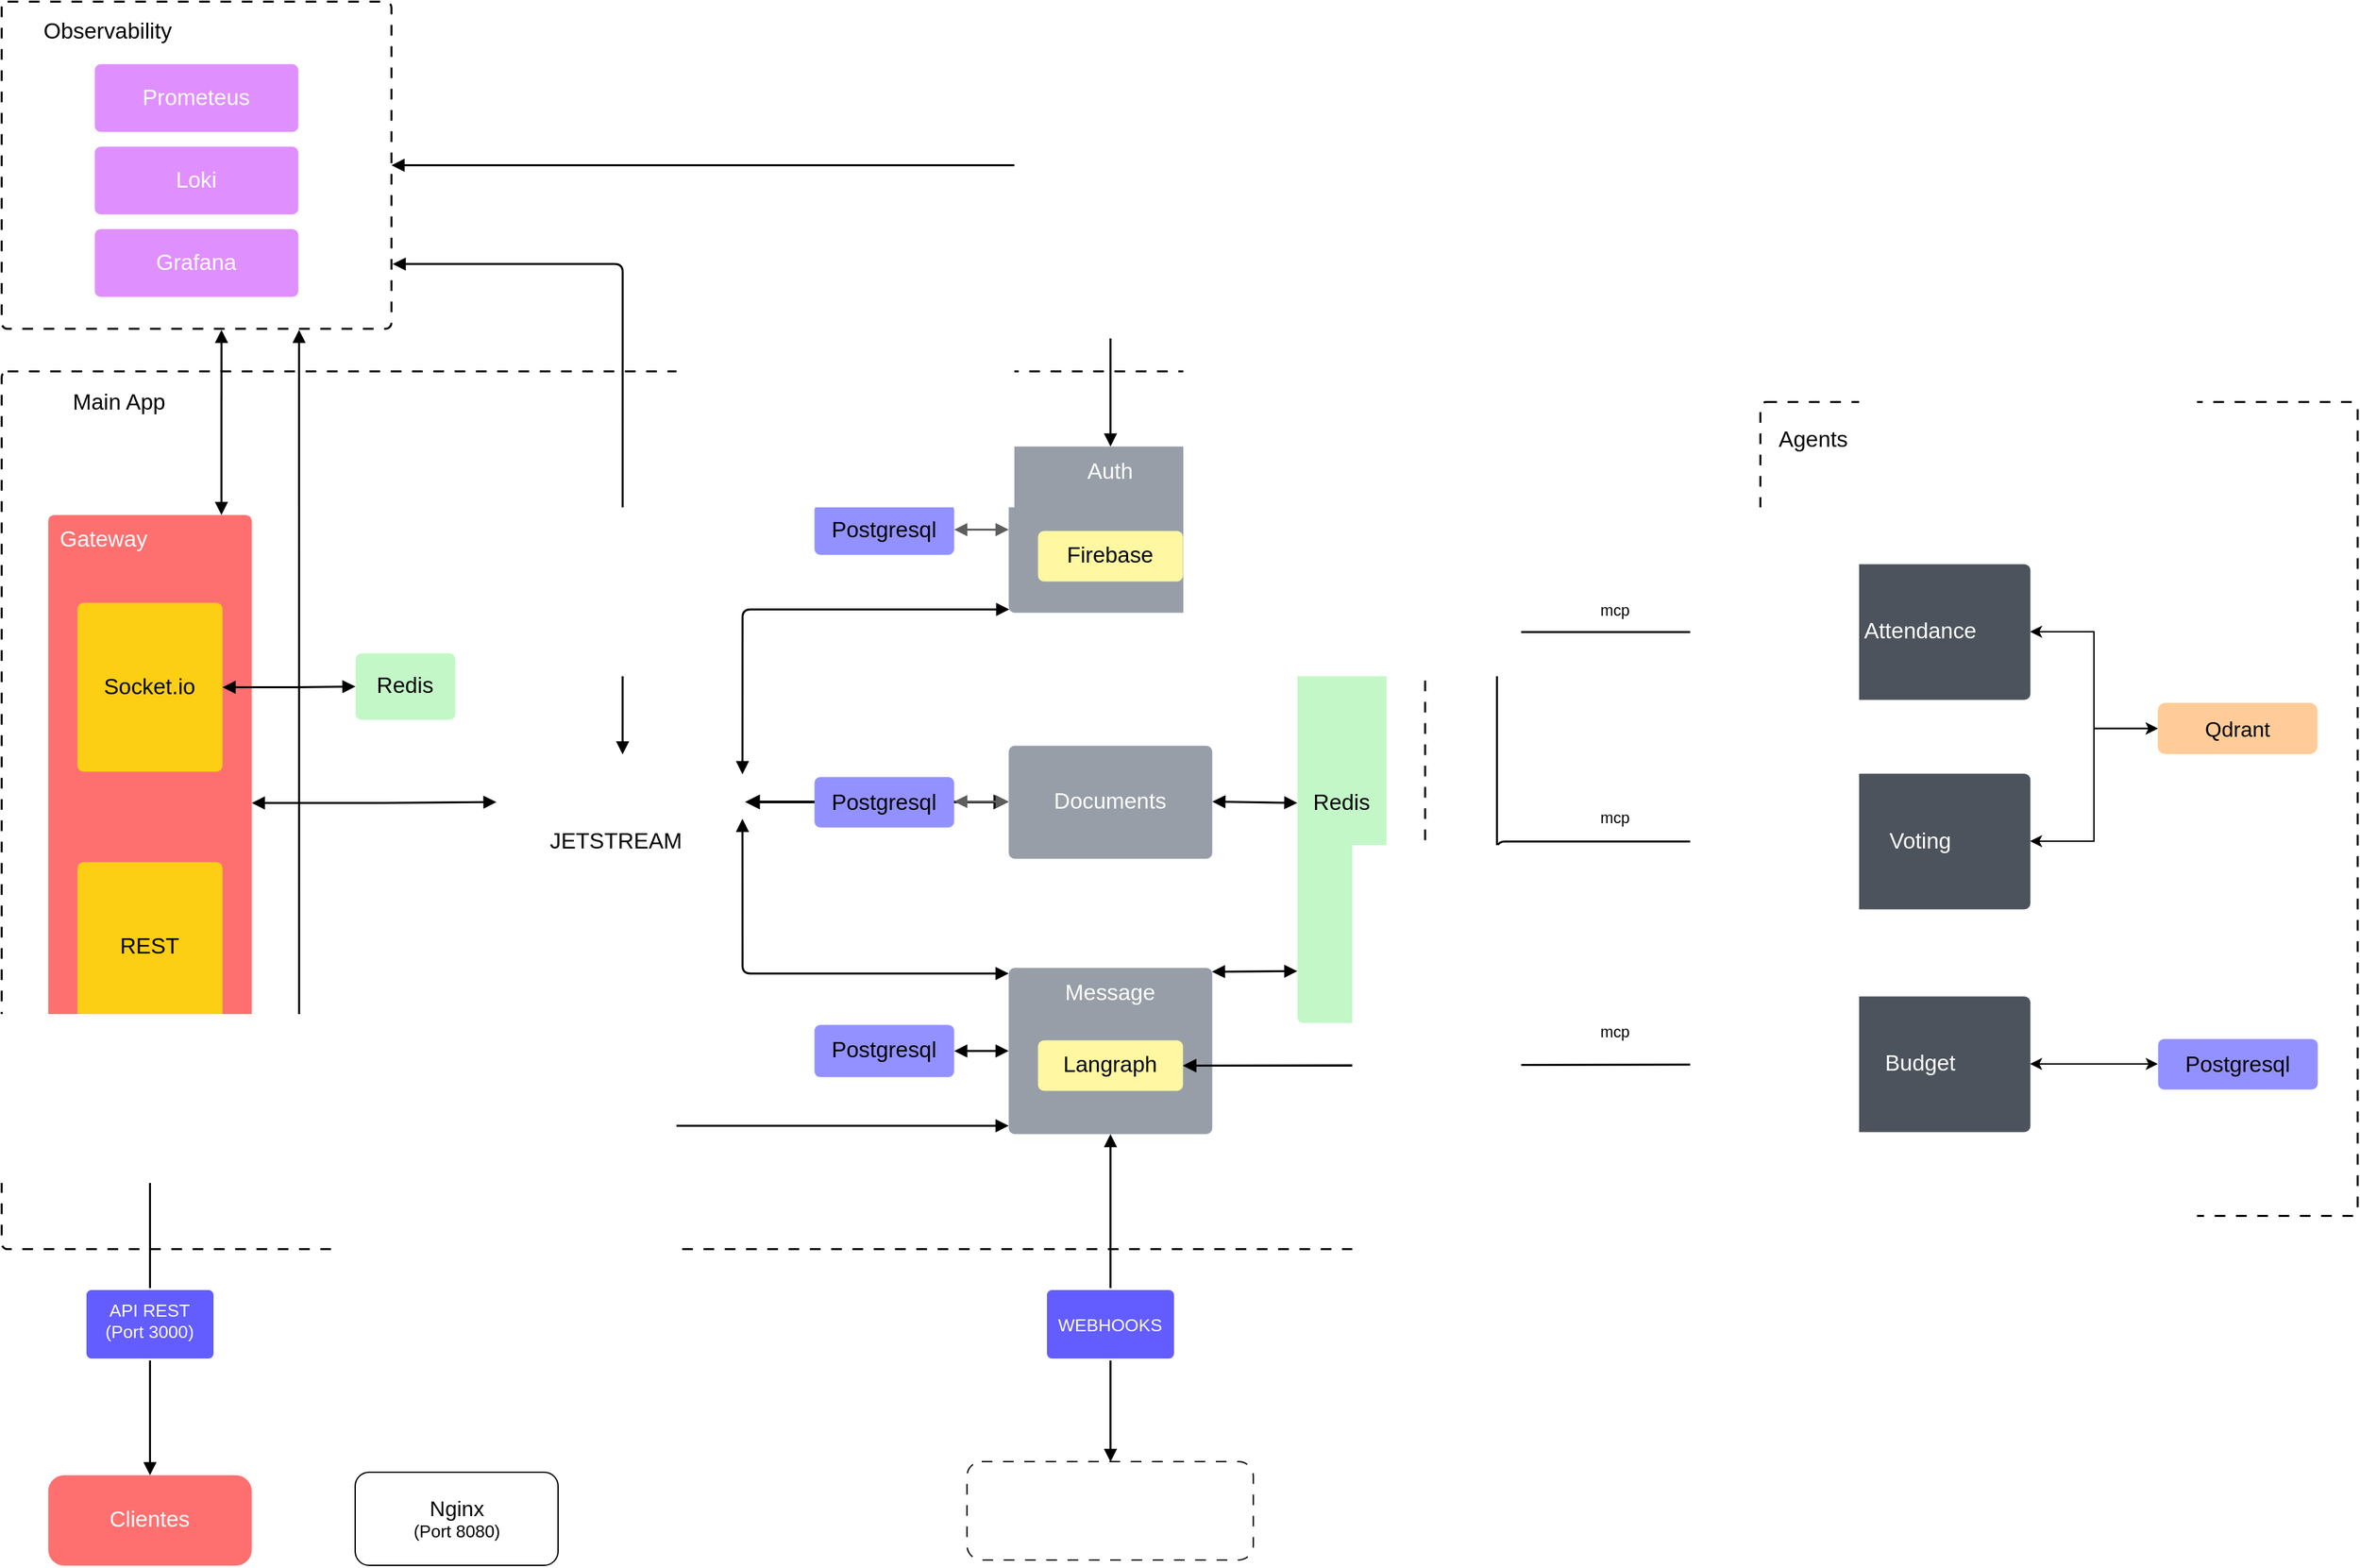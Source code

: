 <mxfile version="27.1.1">
  <diagram name="Página-1" id="Vq99Ms_KkJOUKtjacHWf">
    <mxGraphModel dx="3778" dy="2875" grid="1" gridSize="10" guides="1" tooltips="1" connect="1" arrows="1" fold="1" page="1" pageScale="1" pageWidth="827" pageHeight="1169" math="0" shadow="0">
      <root>
        <mxCell id="0" />
        <mxCell id="1" parent="0" />
        <mxCell id="aWs9ds0aOqHGxszM1Bms-4" style="rounded=0;orthogonalLoop=1;jettySize=auto;html=1;exitX=1;exitY=0.5;exitDx=0;exitDy=0;entryX=0;entryY=0.5;entryDx=0;entryDy=0;startArrow=block;startFill=1;strokeWidth=2;endArrow=block;endFill=1;" edge="1" parent="1" source="nUzkdtZB0xW63iCa-Nw7-9" target="aWs9ds0aOqHGxszM1Bms-2">
          <mxGeometry relative="1" as="geometry" />
        </mxCell>
        <mxCell id="NRNRq8OHyKzjC0IbYxwc-1" value="" style="rounded=1;whiteSpace=wrap;html=1;fillColor=none;dashed=1;dashPattern=8 8;" parent="1" vertex="1">
          <mxGeometry x="84.87" y="910" width="215.25" height="74" as="geometry" />
        </mxCell>
        <mxCell id="nUzkdtZB0xW63iCa-Nw7-1" value="" style="html=1;overflow=block;blockSpacing=1;whiteSpace=wrap;fontSize=13;spacing=3.8;strokeOpacity=100;fillOpacity=100;rounded=1;absoluteArcSize=1;arcSize=9;fillColor=none;dashed=1;fixDash=1;dashPattern=8 8;strokeWidth=1.5;lucidId=JnLc.ZpfNVHS;container=1;collapsible=0;strokeColor=default;fontStyle=0" parent="1" vertex="1">
          <mxGeometry x="-641" y="90" width="1070" height="660" as="geometry" />
        </mxCell>
        <mxCell id="nUzkdtZB0xW63iCa-Nw7-2" value="Main App" style="html=1;overflow=block;blockSpacing=1;whiteSpace=wrap;fontSize=16.7;fontStyle=0;align=center;spacing=0;strokeOpacity=100;rounded=1;absoluteArcSize=1;arcSize=9;fillColor=none;strokeWidth=NaN;lucidId=2wLcyC94Hy3G;strokeColor=none;" parent="nUzkdtZB0xW63iCa-Nw7-1" vertex="1">
          <mxGeometry width="177" height="48.529" as="geometry" />
        </mxCell>
        <mxCell id="nUzkdtZB0xW63iCa-Nw7-17" value="Postgresql" style="html=1;overflow=block;blockSpacing=1;whiteSpace=wrap;fontSize=16.7;fontStyle=0;align=center;spacing=9;strokeOpacity=0;fillOpacity=100;rounded=1;absoluteArcSize=1;arcSize=9;fillColor=#9391ff;strokeWidth=1.5;lucidId=wK5c~Pdr7-m1;" parent="nUzkdtZB0xW63iCa-Nw7-1" vertex="1">
          <mxGeometry x="611" y="491.314" width="105" height="39.372" as="geometry" />
        </mxCell>
        <mxCell id="nUzkdtZB0xW63iCa-Nw7-26" value="Postgresql" style="html=1;overflow=block;blockSpacing=1;whiteSpace=wrap;fontSize=16.7;fontStyle=0;align=center;spacing=9;strokeOpacity=0;fillOpacity=100;rounded=1;absoluteArcSize=1;arcSize=9;fillColor=#9391ff;strokeWidth=1.5;lucidId=7Q5c18RX_lc8;" parent="nUzkdtZB0xW63iCa-Nw7-1" vertex="1">
          <mxGeometry x="611" y="100" width="105" height="38" as="geometry" />
        </mxCell>
        <mxCell id="nUzkdtZB0xW63iCa-Nw7-11" value="Auth" style="html=1;overflow=block;blockSpacing=1;whiteSpace=wrap;fontSize=16.7;fontColor=#ffffff;fontStyle=0;align=center;spacing=9;verticalAlign=top;strokeOpacity=0;fillOpacity=100;rounded=1;absoluteArcSize=1;arcSize=9;fillColor=#979ea8;strokeWidth=1.5;lucidId=zFLcMGYKQzSj;" parent="nUzkdtZB0xW63iCa-Nw7-1" vertex="1">
          <mxGeometry x="757" y="56.5" width="153" height="125" as="geometry" />
        </mxCell>
        <mxCell id="nUzkdtZB0xW63iCa-Nw7-27" value="" style="html=1;jettySize=18;whiteSpace=wrap;fontSize=13;strokeColor=#5E5E5E;strokeWidth=1.5;rounded=1;arcSize=12;edgeStyle=orthogonalEdgeStyle;startArrow=block;startFill=1;endArrow=block;endFill=1;exitX=1;exitY=0.5;exitPerimeter=0;entryX=0;entryY=0.5;entryPerimeter=0;lucidId=c07cQfm66~gC;fontStyle=0" parent="nUzkdtZB0xW63iCa-Nw7-1" source="nUzkdtZB0xW63iCa-Nw7-26" target="nUzkdtZB0xW63iCa-Nw7-11" edge="1">
          <mxGeometry width="100" height="100" relative="1" as="geometry">
            <Array as="points" />
          </mxGeometry>
        </mxCell>
        <mxCell id="nUzkdtZB0xW63iCa-Nw7-28" value="Firebase" style="html=1;overflow=block;blockSpacing=1;whiteSpace=wrap;fontSize=16.7;fontStyle=0;align=center;spacing=9;verticalAlign=top;strokeOpacity=0;fillOpacity=100;rounded=1;absoluteArcSize=1;arcSize=9;fillColor=#fff7a1;strokeWidth=1.5;lucidId=ZR5cOLYeTa5N;" parent="nUzkdtZB0xW63iCa-Nw7-1" vertex="1">
          <mxGeometry x="779" y="120" width="109" height="38" as="geometry" />
        </mxCell>
        <mxCell id="aWs9ds0aOqHGxszM1Bms-2" value="Documents" style="html=1;overflow=block;blockSpacing=1;whiteSpace=wrap;fontSize=16.7;fontColor=#ffffff;fontStyle=0;align=center;spacing=9;verticalAlign=middle;strokeOpacity=0;fillOpacity=100;rounded=1;absoluteArcSize=1;arcSize=9;fillColor=#979ea8;strokeWidth=1.5;lucidId=zFLcMGYKQzSj;" vertex="1" parent="nUzkdtZB0xW63iCa-Nw7-1">
          <mxGeometry x="757" y="281.5" width="153" height="85" as="geometry" />
        </mxCell>
        <mxCell id="aWs9ds0aOqHGxszM1Bms-5" value="" style="html=1;jettySize=18;whiteSpace=wrap;fontSize=13;strokeColor=default;strokeWidth=1.5;rounded=0;startArrow=block;startFill=1;endArrow=block;endFill=1;exitX=0.998;exitY=0.978;exitPerimeter=0;entryX=0;entryY=0.5;lucidId=R47cojJWgUcy;fontStyle=0;entryDx=0;entryDy=0;" edge="1" parent="nUzkdtZB0xW63iCa-Nw7-1" target="nUzkdtZB0xW63iCa-Nw7-16">
          <mxGeometry width="100" height="100" relative="1" as="geometry">
            <Array as="points" />
            <mxPoint x="910" y="323.47" as="sourcePoint" />
            <mxPoint x="977" y="324.47" as="targetPoint" />
          </mxGeometry>
        </mxCell>
        <mxCell id="aWs9ds0aOqHGxszM1Bms-7" value="" style="html=1;jettySize=18;whiteSpace=wrap;fontSize=13;strokeColor=#5E5E5E;strokeWidth=1.5;rounded=1;arcSize=12;edgeStyle=orthogonalEdgeStyle;startArrow=block;startFill=1;endArrow=block;endFill=1;exitX=1;exitY=0.5;exitPerimeter=0;entryX=0;entryY=0.5;entryPerimeter=0;lucidId=c07cQfm66~gC;fontStyle=0" edge="1" parent="nUzkdtZB0xW63iCa-Nw7-1">
          <mxGeometry width="100" height="100" relative="1" as="geometry">
            <Array as="points" />
            <mxPoint x="716" y="323.44" as="sourcePoint" />
            <mxPoint x="757" y="323.44" as="targetPoint" />
          </mxGeometry>
        </mxCell>
        <mxCell id="aWs9ds0aOqHGxszM1Bms-6" value="Postgresql" style="html=1;overflow=block;blockSpacing=1;whiteSpace=wrap;fontSize=16.7;fontStyle=0;align=center;spacing=9;strokeOpacity=0;fillOpacity=100;rounded=1;absoluteArcSize=1;arcSize=9;fillColor=#9391ff;strokeWidth=1.5;lucidId=7Q5c18RX_lc8;" vertex="1" parent="nUzkdtZB0xW63iCa-Nw7-1">
          <mxGeometry x="611" y="305" width="105" height="38" as="geometry" />
        </mxCell>
        <mxCell id="nUzkdtZB0xW63iCa-Nw7-3" value="Clientes" style="html=1;overflow=block;blockSpacing=1;whiteSpace=wrap;fontSize=16.7;fontColor=#ffffff;fontStyle=0;align=center;spacing=9;strokeOpacity=0;fillOpacity=100;rounded=1;absoluteArcSize=1;arcSize=24;fillColor=#fe7070;strokeWidth=1.5;lucidId=RmLct_.-iw2U;strokeColor=default;" parent="1" vertex="1">
          <mxGeometry x="-606" y="920" width="153" height="68" as="geometry" />
        </mxCell>
        <mxCell id="nUzkdtZB0xW63iCa-Nw7-4" value="Gateway" style="html=1;overflow=block;blockSpacing=1;whiteSpace=wrap;fontSize=16.7;fontColor=#ffffff;fontStyle=0;align=left;spacing=9;verticalAlign=top;strokeOpacity=0;fillOpacity=100;rounded=1;absoluteArcSize=1;arcSize=9;fillColor=#fe7070;strokeWidth=1.5;lucidId=-nLctIyqQpKD;" parent="1" vertex="1">
          <mxGeometry x="-606" y="198" width="153" height="433" as="geometry" />
        </mxCell>
        <mxCell id="nUzkdtZB0xW63iCa-Nw7-5" value="" style="html=1;jettySize=18;whiteSpace=wrap;fontSize=13;strokeColor=default;strokeWidth=1.5;rounded=1;arcSize=12;edgeStyle=orthogonalEdgeStyle;startArrow=block;startFill=1;endArrow=block;endFill=1;exitX=0.5;exitY=0;exitPerimeter=0;entryX=0.5;entryY=1;entryPerimeter=0;lucidId=QoLcqt0XIGcD;fontStyle=0" parent="1" source="nUzkdtZB0xW63iCa-Nw7-3" target="nUzkdtZB0xW63iCa-Nw7-4" edge="1">
          <mxGeometry width="100" height="100" relative="1" as="geometry">
            <Array as="points" />
          </mxGeometry>
        </mxCell>
        <mxCell id="nUzkdtZB0xW63iCa-Nw7-6" value="API REST (Port 3000)" style="html=1;overflow=block;blockSpacing=1;whiteSpace=wrap;fontSize=13.3;fontColor=#ffffff;fontStyle=0;align=center;spacing=9;verticalAlign=top;strokeColor=#ffffff;strokeOpacity=100;fillOpacity=100;rounded=1;absoluteArcSize=1;arcSize=9;fillColor=#635dff;strokeWidth=1.5;lucidId=1pLclZ~fW~v9;" parent="1" vertex="1">
          <mxGeometry x="-578" y="780" width="97" height="53" as="geometry" />
        </mxCell>
        <mxCell id="nUzkdtZB0xW63iCa-Nw7-7" value="" style="html=1;jettySize=18;whiteSpace=wrap;fontSize=13;strokeColor=default;strokeWidth=1.5;rounded=1;arcSize=12;edgeStyle=orthogonalEdgeStyle;startArrow=block;startFill=1;endArrow=block;endFill=1;exitX=1;exitY=0.5;exitPerimeter=0;entryX=0;entryY=0.512;entryPerimeter=0;lucidId=1uLcdHQcy45G;fontStyle=0" parent="1" source="nUzkdtZB0xW63iCa-Nw7-4" target="nUzkdtZB0xW63iCa-Nw7-8" edge="1">
          <mxGeometry width="100" height="100" relative="1" as="geometry">
            <Array as="points" />
          </mxGeometry>
        </mxCell>
        <mxCell id="nUzkdtZB0xW63iCa-Nw7-8" value="" style="html=1;overflow=block;blockSpacing=1;whiteSpace=wrap;fontSize=13;spacing=3.8;strokeOpacity=0;fillOpacity=0;rounded=1;absoluteArcSize=1;arcSize=9;fillColor=#000000;strokeWidth=1.5;lucidId=rsLcWDJ5Ysgo;container=1;collapsible=0;fontStyle=0" parent="1" vertex="1">
          <mxGeometry x="-269" y="378" width="197" height="70" as="geometry" />
        </mxCell>
        <mxCell id="nUzkdtZB0xW63iCa-Nw7-9" value="" style="html=1;overflow=block;blockSpacing=1;whiteSpace=wrap;shape=image;fontSize=13;spacing=0;strokeColor=none;strokeOpacity=0;rounded=1;absoluteArcSize=1;arcSize=9;strokeWidth=0;image=https://images.lucid.app/images/ae4e89b2-02f5-4e97-ba42-690f64125aed/content;imageAspect=0;lucidId=~rLc3KaBmfgj;fontStyle=0" parent="nUzkdtZB0xW63iCa-Nw7-8" vertex="1">
          <mxGeometry x="8" y="13" width="179" height="46" as="geometry" />
        </mxCell>
        <mxCell id="nUzkdtZB0xW63iCa-Nw7-10" value="" style="html=1;jettySize=18;whiteSpace=wrap;fontSize=13;strokeColor=default;strokeWidth=1.5;rounded=1;arcSize=12;edgeStyle=orthogonalEdgeStyle;startArrow=block;startFill=1;endArrow=block;endFill=1;exitX=0.003;exitY=0.98;exitPerimeter=0;entryX=0.988;entryY=0.043;entryPerimeter=0;lucidId=SELcSNIdHtes;fontStyle=0" parent="1" source="nUzkdtZB0xW63iCa-Nw7-11" target="nUzkdtZB0xW63iCa-Nw7-9" edge="1">
          <mxGeometry width="100" height="100" relative="1" as="geometry">
            <Array as="points" />
          </mxGeometry>
        </mxCell>
        <mxCell id="nUzkdtZB0xW63iCa-Nw7-13" value="" style="html=1;overflow=block;blockSpacing=1;whiteSpace=wrap;shape=image;fontSize=13;spacing=0;strokeColor=none;strokeOpacity=100;rounded=1;absoluteArcSize=1;arcSize=9;strokeWidth=0;image=https://images.lucid.app/images/39a74699-c532-4a9b-a638-7d78ca7f8116/content;imageAspect=0;lucidId=dULcUWT8Teqr;fontStyle=0;clipPath=inset(16% 25.67% 39.33% 27.67%);aspect=fixed;" parent="1" vertex="1">
          <mxGeometry x="210" y="921.5" width="53.28" height="51" as="geometry" />
        </mxCell>
        <mxCell id="nUzkdtZB0xW63iCa-Nw7-14" value="" style="html=1;jettySize=18;whiteSpace=wrap;fontSize=13;strokeColor=default;strokeWidth=1.5;rounded=1;arcSize=12;edgeStyle=orthogonalEdgeStyle;startArrow=block;startFill=1;endArrow=block;endFill=1;exitX=0.5;exitY=1;exitPerimeter=0;entryX=0.5;entryY=0;lucidId=Wh5cpuIhzJHz;fontStyle=0;entryDx=0;entryDy=0;" parent="1" source="nUzkdtZB0xW63iCa-Nw7-20" target="NRNRq8OHyKzjC0IbYxwc-1" edge="1">
          <mxGeometry width="100" height="100" relative="1" as="geometry">
            <Array as="points" />
          </mxGeometry>
        </mxCell>
        <mxCell id="nUzkdtZB0xW63iCa-Nw7-15" value="WEBHOOKS" style="html=1;overflow=block;blockSpacing=1;whiteSpace=wrap;fontSize=13.3;fontColor=#ffffff;fontStyle=0;align=center;spacing=9;verticalAlign=middle;strokeColor=#ffffff;strokeOpacity=100;fillOpacity=100;rounded=1;absoluteArcSize=1;arcSize=9;fillColor=#635dff;strokeWidth=1.5;lucidId=jc5cG-lgkJSh;" parent="1" vertex="1">
          <mxGeometry x="144" y="780" width="97" height="53" as="geometry" />
        </mxCell>
        <mxCell id="nUzkdtZB0xW63iCa-Nw7-16" value="Redis " style="html=1;overflow=block;blockSpacing=1;whiteSpace=wrap;fontSize=16.7;fontStyle=0;align=center;spacing=9;strokeOpacity=0;fillOpacity=100;rounded=1;absoluteArcSize=1;arcSize=9;fillColor=#c3f7c8;strokeWidth=1.5;lucidId=3J5cHQ8043z~;" parent="1" vertex="1">
          <mxGeometry x="333" y="249" width="67" height="331" as="geometry" />
        </mxCell>
        <mxCell id="nUzkdtZB0xW63iCa-Nw7-18" value="REST" style="html=1;overflow=block;blockSpacing=1;whiteSpace=wrap;fontSize=16.7;fontStyle=0;align=center;spacing=9;strokeOpacity=0;fillOpacity=100;rounded=1;absoluteArcSize=1;arcSize=9;fillColor=#fcce14;strokeWidth=1.5;lucidId=HZ4c7lAVyPyr;" parent="1" vertex="1">
          <mxGeometry x="-584" y="459" width="109" height="127" as="geometry" />
        </mxCell>
        <mxCell id="nUzkdtZB0xW63iCa-Nw7-19" value="Socket.io" style="html=1;overflow=block;blockSpacing=1;whiteSpace=wrap;fontSize=16.7;fontStyle=0;align=center;spacing=9;verticalAlign=middle;strokeOpacity=0;fillOpacity=100;rounded=1;absoluteArcSize=1;arcSize=9;fillColor=#fcce14;strokeWidth=1.5;lucidId=x74cnt7NlLuL;" parent="1" vertex="1">
          <mxGeometry x="-584" y="264" width="109" height="127" as="geometry" />
        </mxCell>
        <mxCell id="nUzkdtZB0xW63iCa-Nw7-20" value="Message" style="html=1;overflow=block;blockSpacing=1;whiteSpace=wrap;fontSize=16.7;fontColor=#ffffff;fontStyle=0;align=center;spacing=9;verticalAlign=top;strokeOpacity=0;fillOpacity=100;rounded=1;absoluteArcSize=1;arcSize=9;fillColor=#979ea8;strokeWidth=1.5;lucidId=fALc.GhtOYFA;" parent="1" vertex="1">
          <mxGeometry x="116" y="538.5" width="153" height="125" as="geometry" />
        </mxCell>
        <mxCell id="nUzkdtZB0xW63iCa-Nw7-21" value="" style="html=1;jettySize=18;whiteSpace=wrap;fontSize=13;strokeColor=default;strokeWidth=1.5;rounded=1;arcSize=12;edgeStyle=orthogonalEdgeStyle;startArrow=block;startFill=1;endArrow=block;endFill=1;exitX=1;exitY=0.5;exitPerimeter=0;entryX=0;entryY=0.5;entryPerimeter=0;lucidId=5H5cJmLpe_el;fontStyle=0" parent="1" source="nUzkdtZB0xW63iCa-Nw7-19" target="nUzkdtZB0xW63iCa-Nw7-46" edge="1">
          <mxGeometry width="100" height="100" relative="1" as="geometry">
            <Array as="points" />
          </mxGeometry>
        </mxCell>
        <mxCell id="nUzkdtZB0xW63iCa-Nw7-22" value="" style="html=1;jettySize=18;whiteSpace=wrap;fontSize=13;strokeColor=default;strokeWidth=1.5;rounded=1;arcSize=12;edgeStyle=orthogonalEdgeStyle;startArrow=block;startFill=1;endArrow=block;endFill=1;exitX=1;exitY=0.5;exitPerimeter=0;entryX=0;entryY=0.5;lucidId=7M5cEgo.8n6S;fontStyle=0;entryDx=0;entryDy=0;" parent="1" source="nUzkdtZB0xW63iCa-Nw7-17" target="nUzkdtZB0xW63iCa-Nw7-20" edge="1">
          <mxGeometry width="100" height="100" relative="1" as="geometry">
            <Array as="points" />
          </mxGeometry>
        </mxCell>
        <mxCell id="nUzkdtZB0xW63iCa-Nw7-23" value="Langraph" style="html=1;overflow=block;blockSpacing=1;whiteSpace=wrap;fontSize=16.7;fontStyle=0;align=center;spacing=9;verticalAlign=top;strokeOpacity=0;fillOpacity=100;rounded=1;absoluteArcSize=1;arcSize=9;fillColor=#fff7a1;strokeWidth=1.5;lucidId=Uv5cd.NyrXPX;" parent="1" vertex="1">
          <mxGeometry x="138" y="593" width="109" height="38" as="geometry" />
        </mxCell>
        <mxCell id="nUzkdtZB0xW63iCa-Nw7-24" value="" style="html=1;jettySize=18;whiteSpace=wrap;fontSize=13;strokeColor=default;strokeWidth=1.5;rounded=1;arcSize=12;edgeStyle=orthogonalEdgeStyle;startArrow=block;startFill=1;endArrow=block;endFill=1;exitX=0;exitY=0.034;exitPerimeter=0;entryX=0.988;entryY=0.77;entryPerimeter=0;lucidId=5P5c4k0kWvIT;fontStyle=0" parent="1" source="nUzkdtZB0xW63iCa-Nw7-20" target="nUzkdtZB0xW63iCa-Nw7-9" edge="1">
          <mxGeometry width="100" height="100" relative="1" as="geometry">
            <Array as="points" />
          </mxGeometry>
        </mxCell>
        <mxCell id="nUzkdtZB0xW63iCa-Nw7-29" value="" style="html=1;overflow=block;blockSpacing=1;whiteSpace=wrap;fontSize=13;align=center;spacing=3.8;strokeOpacity=100;fillOpacity=100;rounded=1;absoluteArcSize=1;arcSize=9;fillColor=none;dashed=1;fixDash=1;dashPattern=8 8;strokeWidth=1.5;lucidId=v2LcKO9BX8t_;fontStyle=0" parent="1" vertex="1">
          <mxGeometry x="681" y="113" width="449" height="612" as="geometry" />
        </mxCell>
        <mxCell id="nUzkdtZB0xW63iCa-Nw7-30" value="Agents" style="html=1;overflow=block;blockSpacing=1;whiteSpace=wrap;fontSize=16.7;fontStyle=0;align=left;spacing=0;verticalAlign=middle;strokeOpacity=100;rounded=1;absoluteArcSize=1;arcSize=9;fillColor=none;strokeWidth=NaN;lucidId=v2Lc4-h5E1sQ;strokeColor=none;" parent="1" vertex="1">
          <mxGeometry x="695" y="115" width="132" height="53" as="geometry" />
        </mxCell>
        <mxCell id="nUzkdtZB0xW63iCa-Nw7-59" style="edgeStyle=orthogonalEdgeStyle;rounded=0;orthogonalLoop=1;jettySize=auto;html=1;exitX=1;exitY=0.5;exitDx=0;exitDy=0;entryX=0;entryY=0.5;entryDx=0;entryDy=0;startArrow=classic;startFill=1;fontStyle=0" parent="1" source="nUzkdtZB0xW63iCa-Nw7-31" target="nUzkdtZB0xW63iCa-Nw7-56" edge="1">
          <mxGeometry relative="1" as="geometry" />
        </mxCell>
        <mxCell id="nUzkdtZB0xW63iCa-Nw7-31" value="Voting" style="html=1;overflow=block;blockSpacing=1;whiteSpace=wrap;fontSize=16.7;fontColor=#ffffff;fontStyle=0;align=center;spacing=9;strokeOpacity=0;fillOpacity=100;rounded=1;absoluteArcSize=1;arcSize=9;fillColor=#4c535d;strokeWidth=1.5;lucidId=AWLcgVHqaEJb;" parent="1" vertex="1">
          <mxGeometry x="719" y="392.5" width="165" height="102" as="geometry" />
        </mxCell>
        <mxCell id="nUzkdtZB0xW63iCa-Nw7-55" style="edgeStyle=orthogonalEdgeStyle;rounded=0;orthogonalLoop=1;jettySize=auto;html=1;exitX=1;exitY=0.5;exitDx=0;exitDy=0;startArrow=classic;startFill=1;fontStyle=0" parent="1" source="nUzkdtZB0xW63iCa-Nw7-32" target="nUzkdtZB0xW63iCa-Nw7-54" edge="1">
          <mxGeometry relative="1" as="geometry" />
        </mxCell>
        <mxCell id="nUzkdtZB0xW63iCa-Nw7-32" value="Budget" style="html=1;overflow=block;blockSpacing=1;whiteSpace=wrap;fontSize=16.7;fontColor=#ffffff;fontStyle=0;align=center;spacing=9;strokeOpacity=0;fillOpacity=100;rounded=1;absoluteArcSize=1;arcSize=9;fillColor=#4c535d;strokeWidth=1.5;lucidId=kXLc-Uf29qqT;" parent="1" vertex="1">
          <mxGeometry x="719" y="560" width="165" height="102" as="geometry" />
        </mxCell>
        <mxCell id="nUzkdtZB0xW63iCa-Nw7-58" style="edgeStyle=orthogonalEdgeStyle;rounded=0;orthogonalLoop=1;jettySize=auto;html=1;exitX=1;exitY=0.5;exitDx=0;exitDy=0;entryX=0;entryY=0.5;entryDx=0;entryDy=0;startArrow=classic;startFill=1;fontStyle=0" parent="1" source="nUzkdtZB0xW63iCa-Nw7-33" target="nUzkdtZB0xW63iCa-Nw7-56" edge="1">
          <mxGeometry relative="1" as="geometry" />
        </mxCell>
        <mxCell id="nUzkdtZB0xW63iCa-Nw7-33" value="Attendance" style="html=1;overflow=block;blockSpacing=1;whiteSpace=wrap;fontSize=16.7;fontColor=#ffffff;fontStyle=0;align=center;spacing=9;strokeOpacity=0;fillOpacity=100;rounded=1;absoluteArcSize=1;arcSize=9;fillColor=#4c535d;strokeWidth=1.5;lucidId=NZLcRJQl1mac;" parent="1" vertex="1">
          <mxGeometry x="719" y="235" width="165" height="102" as="geometry" />
        </mxCell>
        <mxCell id="nUzkdtZB0xW63iCa-Nw7-34" value="" style="html=1;jettySize=18;whiteSpace=wrap;fontSize=13;strokeColor=default;strokeWidth=1.5;rounded=1;arcSize=12;edgeStyle=orthogonalEdgeStyle;startArrow=block;startFill=1;endArrow=block;endFill=1;exitX=1;exitY=0.5;exitPerimeter=0;entryX=0;entryY=0.5;entryPerimeter=0;lucidId=WZLcBSNOz16.;fontStyle=0" parent="1" source="nUzkdtZB0xW63iCa-Nw7-23" target="nUzkdtZB0xW63iCa-Nw7-33" edge="1">
          <mxGeometry width="100" height="100" relative="1" as="geometry">
            <Array as="points" />
          </mxGeometry>
        </mxCell>
        <mxCell id="nUzkdtZB0xW63iCa-Nw7-35" value="" style="html=1;jettySize=18;whiteSpace=wrap;fontSize=13;strokeColor=default;strokeWidth=1.5;rounded=0;startArrow=block;startFill=1;endArrow=block;endFill=1;exitX=1;exitY=0.5;exitPerimeter=0;entryX=0;entryY=0.5;entryPerimeter=0;lucidId=pXLcy~6w~MPh;fontStyle=0" parent="1" source="nUzkdtZB0xW63iCa-Nw7-23" target="nUzkdtZB0xW63iCa-Nw7-32" edge="1">
          <mxGeometry width="100" height="100" relative="1" as="geometry">
            <Array as="points" />
          </mxGeometry>
        </mxCell>
        <mxCell id="nUzkdtZB0xW63iCa-Nw7-36" value="" style="html=1;jettySize=18;whiteSpace=wrap;fontSize=13;strokeColor=default;strokeWidth=1.5;rounded=1;arcSize=12;edgeStyle=orthogonalEdgeStyle;startArrow=block;startFill=1;endArrow=block;endFill=1;exitX=1;exitY=0.5;exitPerimeter=0;entryX=0;entryY=0.5;entryPerimeter=0;lucidId=TWLcaWQ_HGru;fontStyle=0" parent="1" source="nUzkdtZB0xW63iCa-Nw7-23" target="nUzkdtZB0xW63iCa-Nw7-31" edge="1">
          <mxGeometry width="100" height="100" relative="1" as="geometry">
            <Array as="points" />
          </mxGeometry>
        </mxCell>
        <mxCell id="nUzkdtZB0xW63iCa-Nw7-37" value="mcp" style="html=1;overflow=block;blockSpacing=1;whiteSpace=wrap;fontSize=11.7;align=center;spacing=0;strokeOpacity=100;fillOpacity=100;rounded=1;absoluteArcSize=1;arcSize=9;fillColor=#ffffff;strokeWidth=1.5;strokeColor=none;lucidId=5X5cWgnG83J8;fontStyle=0" parent="1" vertex="1">
          <mxGeometry x="523" y="575" width="98" height="23" as="geometry" />
        </mxCell>
        <mxCell id="nUzkdtZB0xW63iCa-Nw7-38" value="JETSTREAM" style="html=1;overflow=block;blockSpacing=1;whiteSpace=wrap;fontSize=16.7;fontStyle=0;align=center;spacing=0;strokeOpacity=100;rounded=1;absoluteArcSize=1;arcSize=9;strokeWidth=NaN;lucidId=H77c8rObXn1.;fillColor=none;strokeColor=none;" parent="1" vertex="1">
          <mxGeometry x="-269" y="421" width="180" height="45" as="geometry" />
        </mxCell>
        <mxCell id="nUzkdtZB0xW63iCa-Nw7-39" value="mcp" style="html=1;overflow=block;blockSpacing=1;whiteSpace=wrap;fontSize=11.7;align=center;spacing=0;strokeOpacity=100;fillOpacity=100;rounded=1;absoluteArcSize=1;arcSize=9;fillColor=#ffffff;strokeWidth=1.5;strokeColor=none;lucidId=d17c8kyNsL7X;fontStyle=0" parent="1" vertex="1">
          <mxGeometry x="523" y="414" width="98" height="23" as="geometry" />
        </mxCell>
        <mxCell id="nUzkdtZB0xW63iCa-Nw7-40" value="mcp" style="html=1;overflow=block;blockSpacing=1;whiteSpace=wrap;fontSize=11.7;align=center;spacing=0;strokeOpacity=100;fillOpacity=100;rounded=1;absoluteArcSize=1;arcSize=9;fillColor=#ffffff;strokeWidth=1.5;strokeColor=none;lucidId=h17cfTDgVhFU;fontStyle=0" parent="1" vertex="1">
          <mxGeometry x="523" y="258" width="98" height="23" as="geometry" />
        </mxCell>
        <mxCell id="nUzkdtZB0xW63iCa-Nw7-41" value="" style="html=1;jettySize=18;whiteSpace=wrap;fontSize=13;strokeColor=default;strokeWidth=1.5;rounded=0;startArrow=block;startFill=1;endArrow=block;endFill=1;exitX=0.998;exitY=0.023;exitPerimeter=0;lucidId=v47c6M4VXGSf;fontStyle=0;" parent="1" source="nUzkdtZB0xW63iCa-Nw7-20" edge="1">
          <mxGeometry width="100" height="100" relative="1" as="geometry">
            <Array as="points" />
            <mxPoint x="333" y="541" as="targetPoint" />
          </mxGeometry>
        </mxCell>
        <mxCell id="nUzkdtZB0xW63iCa-Nw7-42" value="" style="html=1;jettySize=18;whiteSpace=wrap;fontSize=13;strokeColor=default;strokeWidth=1.5;rounded=0;startArrow=block;startFill=1;endArrow=block;endFill=1;exitX=0.998;exitY=0.978;exitPerimeter=0;entryX=0.043;entryY=0.063;entryPerimeter=0;lucidId=R47cojJWgUcy;fontStyle=0;entryDx=0;entryDy=0;" parent="1" source="nUzkdtZB0xW63iCa-Nw7-11" target="nUzkdtZB0xW63iCa-Nw7-16" edge="1">
          <mxGeometry width="100" height="100" relative="1" as="geometry">
            <Array as="points" />
          </mxGeometry>
        </mxCell>
        <mxCell id="nUzkdtZB0xW63iCa-Nw7-43" value="" style="html=1;overflow=block;blockSpacing=1;whiteSpace=wrap;fontSize=13;spacing=3.8;strokeOpacity=100;fillOpacity=100;rounded=1;absoluteArcSize=1;arcSize=9;fillColor=none;dashed=1;fixDash=1;dashPattern=8 8;strokeWidth=1.5;lucidId=GD8cBVrJHFnm;container=1;collapsible=0;strokeColor=default;fontStyle=0" parent="1" vertex="1">
          <mxGeometry x="-641" y="-188" width="293" height="246" as="geometry" />
        </mxCell>
        <mxCell id="nUzkdtZB0xW63iCa-Nw7-44" value="Observability" style="html=1;overflow=block;blockSpacing=1;whiteSpace=wrap;fontSize=16.7;fontStyle=0;align=center;spacing=0;strokeOpacity=100;rounded=1;absoluteArcSize=1;arcSize=9;fillColor=none;strokeWidth=NaN;lucidId=GD8ctpArJ5IR;shadow=0;strokeColor=none;" parent="nUzkdtZB0xW63iCa-Nw7-43" vertex="1">
          <mxGeometry width="160" height="45" as="geometry" />
        </mxCell>
        <mxCell id="nUzkdtZB0xW63iCa-Nw7-45" value="" style="html=1;jettySize=18;whiteSpace=wrap;fontSize=13;strokeColor=default;strokeWidth=1.5;rounded=0;startArrow=block;startFill=1;endArrow=block;endFill=1;exitX=0.564;exitY=1.003;exitPerimeter=0;entryX=0.851;entryY=0;entryPerimeter=0;lucidId=dK8cRq7Nppyz;fontStyle=0" parent="1" source="nUzkdtZB0xW63iCa-Nw7-43" target="nUzkdtZB0xW63iCa-Nw7-4" edge="1">
          <mxGeometry width="100" height="100" relative="1" as="geometry">
            <Array as="points" />
          </mxGeometry>
        </mxCell>
        <mxCell id="nUzkdtZB0xW63iCa-Nw7-46" value="Redis " style="html=1;overflow=block;blockSpacing=1;whiteSpace=wrap;fontSize=16.7;fontStyle=0;align=center;spacing=9;strokeOpacity=0;fillOpacity=100;rounded=1;absoluteArcSize=1;arcSize=9;fillColor=#c3f7c8;strokeWidth=1.5;lucidId=yG5ccmNxk.tc;" parent="1" vertex="1">
          <mxGeometry x="-375" y="302" width="75" height="50" as="geometry" />
        </mxCell>
        <mxCell id="nUzkdtZB0xW63iCa-Nw7-47" value="" style="group;dropTarget=0;pointerEvents=0;fontStyle=0" parent="1" vertex="1">
          <mxGeometry x="-571" y="-141" width="153" height="175" as="geometry" />
        </mxCell>
        <mxCell id="nUzkdtZB0xW63iCa-Nw7-48" value="Prometeus" style="html=1;overflow=block;blockSpacing=1;whiteSpace=wrap;fontSize=16.7;fontColor=#ffffff;fontStyle=0;align=center;spacing=9;verticalAlign=middle;strokeOpacity=0;fillOpacity=100;rounded=1;absoluteArcSize=1;arcSize=9;fillColor=#e08fff;strokeWidth=1.5;lucidId=OF8c9r.awj_1;" parent="nUzkdtZB0xW63iCa-Nw7-47" vertex="1">
          <mxGeometry width="153" height="51" as="geometry" />
        </mxCell>
        <mxCell id="nUzkdtZB0xW63iCa-Nw7-49" value="Loki" style="html=1;overflow=block;blockSpacing=1;whiteSpace=wrap;fontSize=16.7;fontColor=#ffffff;fontStyle=0;align=center;spacing=9;verticalAlign=middle;strokeOpacity=0;fillOpacity=100;rounded=1;absoluteArcSize=1;arcSize=9;fillColor=#e08fff;strokeWidth=1.5;lucidId=gG8cnoK2YAZ6;" parent="nUzkdtZB0xW63iCa-Nw7-47" vertex="1">
          <mxGeometry y="62" width="153" height="51" as="geometry" />
        </mxCell>
        <mxCell id="nUzkdtZB0xW63iCa-Nw7-50" value="Grafana" style="html=1;overflow=block;blockSpacing=1;whiteSpace=wrap;fontSize=16.7;fontColor=#ffffff;fontStyle=0;align=center;spacing=9;verticalAlign=middle;strokeOpacity=0;fillOpacity=100;rounded=1;absoluteArcSize=1;arcSize=9;fillColor=#e08fff;strokeWidth=1.5;lucidId=jG8cJkzR4r9V;" parent="nUzkdtZB0xW63iCa-Nw7-47" vertex="1">
          <mxGeometry y="124" width="153" height="51" as="geometry" />
        </mxCell>
        <mxCell id="nUzkdtZB0xW63iCa-Nw7-51" value="" style="html=1;jettySize=18;whiteSpace=wrap;fontSize=13;strokeColor=default;strokeWidth=1.5;rounded=1;arcSize=12;edgeStyle=orthogonalEdgeStyle;startArrow=block;startFill=1;endArrow=block;endFill=1;exitX=0.763;exitY=1.003;exitPerimeter=0;entryX=0;entryY=0.95;entryPerimeter=0;lucidId=rR8cPAm~teU6;fontStyle=0" parent="1" source="nUzkdtZB0xW63iCa-Nw7-43" target="nUzkdtZB0xW63iCa-Nw7-20" edge="1">
          <mxGeometry width="100" height="100" relative="1" as="geometry">
            <Array as="points" />
          </mxGeometry>
        </mxCell>
        <mxCell id="nUzkdtZB0xW63iCa-Nw7-52" value="" style="html=1;jettySize=18;whiteSpace=wrap;fontSize=13;strokeColor=default;strokeWidth=1.5;rounded=1;arcSize=12;edgeStyle=orthogonalEdgeStyle;startArrow=block;startFill=1;endArrow=block;endFill=1;exitX=1.003;exitY=0.802;exitPerimeter=0;entryX=0.481;entryY=0;entryPerimeter=0;lucidId=MR8c9_qS3FIx;fontStyle=0" parent="1" source="nUzkdtZB0xW63iCa-Nw7-43" target="nUzkdtZB0xW63iCa-Nw7-8" edge="1">
          <mxGeometry width="100" height="100" relative="1" as="geometry">
            <Array as="points" />
          </mxGeometry>
        </mxCell>
        <mxCell id="nUzkdtZB0xW63iCa-Nw7-53" value="" style="html=1;jettySize=18;whiteSpace=wrap;fontSize=13;strokeColor=default;strokeWidth=1.5;rounded=1;arcSize=12;edgeStyle=orthogonalEdgeStyle;startArrow=block;startFill=1;endArrow=block;endFill=1;exitX=1;exitY=0.5;exitPerimeter=0;entryX=0.5;entryY=0;entryPerimeter=0;lucidId=ST8caBiYOR_1;fontStyle=0" parent="1" source="nUzkdtZB0xW63iCa-Nw7-43" target="nUzkdtZB0xW63iCa-Nw7-11" edge="1">
          <mxGeometry width="100" height="100" relative="1" as="geometry">
            <Array as="points" />
          </mxGeometry>
        </mxCell>
        <mxCell id="nUzkdtZB0xW63iCa-Nw7-54" value="Postgresql" style="html=1;overflow=block;blockSpacing=1;whiteSpace=wrap;fontSize=16.7;fontStyle=0;align=center;spacing=9;strokeOpacity=0;fillOpacity=100;rounded=1;absoluteArcSize=1;arcSize=9;fillColor=#9391ff;strokeWidth=1.5;lucidId=wK5c~Pdr7-m1;strokeColor=none;" parent="1" vertex="1">
          <mxGeometry x="980" y="592" width="120" height="38" as="geometry" />
        </mxCell>
        <mxCell id="nUzkdtZB0xW63iCa-Nw7-56" value="Qdrant" style="rounded=1;whiteSpace=wrap;html=1;fontSize=16;fillColor=#ffcc99;strokeColor=none;fontStyle=0" parent="1" vertex="1">
          <mxGeometry x="980" y="339.5" width="120" height="38.5" as="geometry" />
        </mxCell>
        <mxCell id="nUzkdtZB0xW63iCa-Nw7-60" value="&lt;font style=&quot;font-size: 16px;&quot;&gt;Nginx&lt;/font&gt;&lt;div&gt;&lt;div&gt;(Port 8080)&lt;/div&gt;&lt;/div&gt;" style="rounded=1;whiteSpace=wrap;html=1;fontSize=13;fontStyle=0;" parent="1" vertex="1">
          <mxGeometry x="-375" y="918" width="152.5" height="70" as="geometry" />
        </mxCell>
        <mxCell id="NRNRq8OHyKzjC0IbYxwc-2" value="" style="shape=image;verticalLabelPosition=bottom;labelBackgroundColor=default;verticalAlign=top;aspect=fixed;imageAspect=0;image=https://upload.wikimedia.org/wikipedia/commons/thumb/8/82/Telegram_logo.svg/2048px-Telegram_logo.svg.png;" parent="1" vertex="1">
          <mxGeometry x="130" y="925.25" width="43.5" height="43.5" as="geometry" />
        </mxCell>
      </root>
    </mxGraphModel>
  </diagram>
</mxfile>
